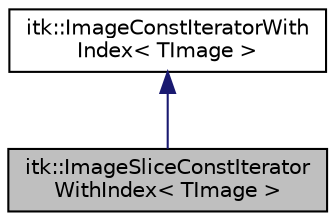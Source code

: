digraph "itk::ImageSliceConstIteratorWithIndex&lt; TImage &gt;"
{
 // LATEX_PDF_SIZE
  edge [fontname="Helvetica",fontsize="10",labelfontname="Helvetica",labelfontsize="10"];
  node [fontname="Helvetica",fontsize="10",shape=record];
  Node1 [label="itk::ImageSliceConstIterator\lWithIndex\< TImage \>",height=0.2,width=0.4,color="black", fillcolor="grey75", style="filled", fontcolor="black",tooltip="Multi-dimensional image iterator which only walks a region."];
  Node2 -> Node1 [dir="back",color="midnightblue",fontsize="10",style="solid",fontname="Helvetica"];
  Node2 [label="itk::ImageConstIteratorWith\lIndex\< TImage \>",height=0.2,width=0.4,color="black", fillcolor="white", style="filled",URL="$classitk_1_1ImageConstIteratorWithIndex.html",tooltip="A base class for multi-dimensional iterators templated over image type that are designed to efficient..."];
}
